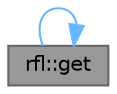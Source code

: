 digraph "rfl::get"
{
 // LATEX_PDF_SIZE
  bgcolor="transparent";
  edge [fontname=Helvetica,fontsize=10,labelfontname=Helvetica,labelfontsize=10];
  node [fontname=Helvetica,fontsize=10,shape=box,height=0.2,width=0.4];
  rankdir="LR";
  Node1 [id="Node000001",label="rfl::get",height=0.2,width=0.4,color="gray40", fillcolor="grey60", style="filled", fontcolor="black",tooltip="Gets a field by index."];
  Node1 -> Node1 [id="edge2_Node000001_Node000001",color="steelblue1",style="solid",tooltip=" "];
}

